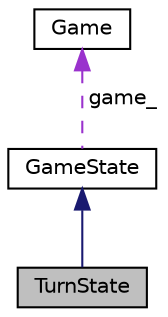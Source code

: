 digraph "TurnState"
{
 // LATEX_PDF_SIZE
  edge [fontname="Helvetica",fontsize="10",labelfontname="Helvetica",labelfontsize="10"];
  node [fontname="Helvetica",fontsize="10",shape=record];
  Node1 [label="TurnState",height=0.2,width=0.4,color="black", fillcolor="grey75", style="filled", fontcolor="black",tooltip=" "];
  Node2 -> Node1 [dir="back",color="midnightblue",fontsize="10",style="solid",fontname="Helvetica"];
  Node2 [label="GameState",height=0.2,width=0.4,color="black", fillcolor="white", style="filled",URL="$classGameState.html",tooltip="Encapsulates a Game state machine's state."];
  Node3 -> Node2 [dir="back",color="darkorchid3",fontsize="10",style="dashed",label=" game_" ,fontname="Helvetica"];
  Node3 [label="Game",height=0.2,width=0.4,color="black", fillcolor="white", style="filled",URL="$classGame.html",tooltip="Encapsulates Connect4 game logic."];
}
